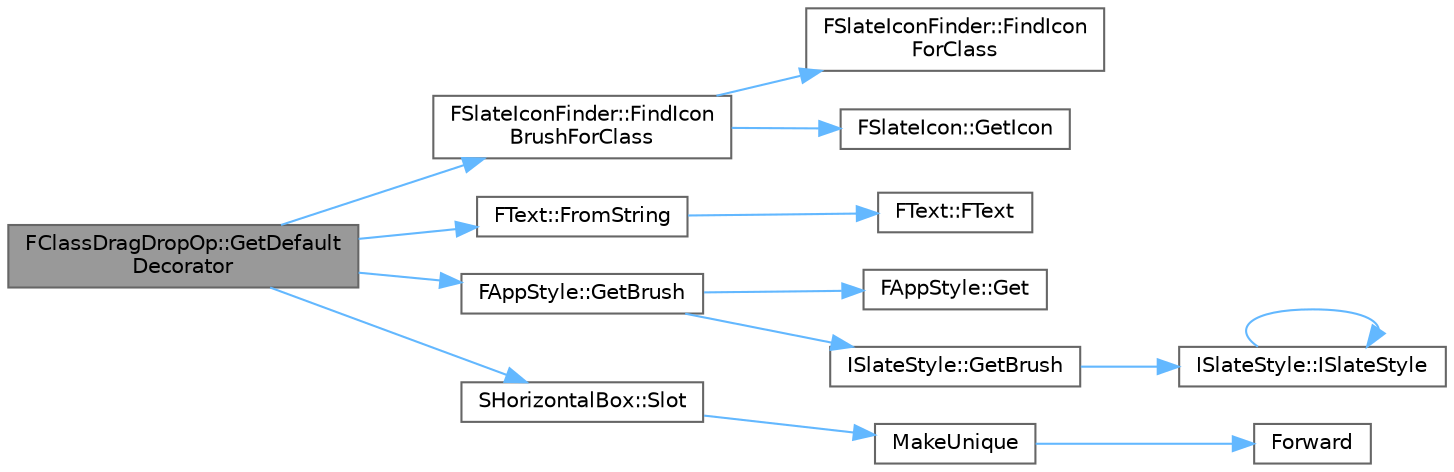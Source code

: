 digraph "FClassDragDropOp::GetDefaultDecorator"
{
 // INTERACTIVE_SVG=YES
 // LATEX_PDF_SIZE
  bgcolor="transparent";
  edge [fontname=Helvetica,fontsize=10,labelfontname=Helvetica,labelfontsize=10];
  node [fontname=Helvetica,fontsize=10,shape=box,height=0.2,width=0.4];
  rankdir="LR";
  Node1 [id="Node000001",label="FClassDragDropOp::GetDefault\lDecorator",height=0.2,width=0.4,color="gray40", fillcolor="grey60", style="filled", fontcolor="black",tooltip="The widget decorator to use."];
  Node1 -> Node2 [id="edge1_Node000001_Node000002",color="steelblue1",style="solid",tooltip=" "];
  Node2 [id="Node000002",label="FSlateIconFinder::FindIcon\lBrushForClass",height=0.2,width=0.4,color="grey40", fillcolor="white", style="filled",URL="$d6/d73/classFSlateIconFinder.html#a73388214f7cebefc05e4c2a1fad7ae4d",tooltip="Find a slate brush to use for the supplied struct's icon."];
  Node2 -> Node3 [id="edge2_Node000002_Node000003",color="steelblue1",style="solid",tooltip=" "];
  Node3 [id="Node000003",label="FSlateIconFinder::FindIcon\lForClass",height=0.2,width=0.4,color="grey40", fillcolor="white", style="filled",URL="$d6/d73/classFSlateIconFinder.html#a3f546bae06542bcc7bea9a38cafe2962",tooltip="Find the icon to use for the supplied struct."];
  Node2 -> Node4 [id="edge3_Node000002_Node000004",color="steelblue1",style="solid",tooltip=" "];
  Node4 [id="Node000004",label="FSlateIcon::GetIcon",height=0.2,width=0.4,color="grey40", fillcolor="white", style="filled",URL="$d0/de7/structFSlateIcon.html#acb8f53ab1f7c3738640450be9d1f3daf",tooltip="Gets the resolved icon."];
  Node1 -> Node5 [id="edge4_Node000001_Node000005",color="steelblue1",style="solid",tooltip=" "];
  Node5 [id="Node000005",label="FText::FromString",height=0.2,width=0.4,color="grey40", fillcolor="white", style="filled",URL="$d0/dcb/classFText.html#af6cbe7498fdc624e1e3188326c9be5a5",tooltip="Generate an FText representing the passed in string."];
  Node5 -> Node6 [id="edge5_Node000005_Node000006",color="steelblue1",style="solid",tooltip=" "];
  Node6 [id="Node000006",label="FText::FText",height=0.2,width=0.4,color="grey40", fillcolor="white", style="filled",URL="$d0/dcb/classFText.html#aed2543585ee29658b23f660d8108334c",tooltip=" "];
  Node1 -> Node7 [id="edge6_Node000001_Node000007",color="steelblue1",style="solid",tooltip=" "];
  Node7 [id="Node000007",label="FAppStyle::GetBrush",height=0.2,width=0.4,color="grey40", fillcolor="white", style="filled",URL="$d3/d1e/classFAppStyle.html#a430cb307e5e4c6b02e8178b52fbb0812",tooltip=" "];
  Node7 -> Node8 [id="edge7_Node000007_Node000008",color="steelblue1",style="solid",tooltip=" "];
  Node8 [id="Node000008",label="FAppStyle::Get",height=0.2,width=0.4,color="grey40", fillcolor="white", style="filled",URL="$d3/d1e/classFAppStyle.html#abf8a86ffff62afc3c225cf5553bf58ee",tooltip=" "];
  Node7 -> Node9 [id="edge8_Node000007_Node000009",color="steelblue1",style="solid",tooltip=" "];
  Node9 [id="Node000009",label="ISlateStyle::GetBrush",height=0.2,width=0.4,color="grey40", fillcolor="white", style="filled",URL="$dc/d4d/classISlateStyle.html#af5bafca294a29a5281255cf42a2212a9",tooltip=" "];
  Node9 -> Node10 [id="edge9_Node000009_Node000010",color="steelblue1",style="solid",tooltip=" "];
  Node10 [id="Node000010",label="ISlateStyle::ISlateStyle",height=0.2,width=0.4,color="grey40", fillcolor="white", style="filled",URL="$dc/d4d/classISlateStyle.html#a60e8d29a2d5a43d206da64e54b13f69f",tooltip=" "];
  Node10 -> Node10 [id="edge10_Node000010_Node000010",color="steelblue1",style="solid",tooltip=" "];
  Node1 -> Node11 [id="edge11_Node000001_Node000011",color="steelblue1",style="solid",tooltip=" "];
  Node11 [id="Node000011",label="SHorizontalBox::Slot",height=0.2,width=0.4,color="grey40", fillcolor="white", style="filled",URL="$d4/dc0/classSHorizontalBox.html#a4a82642c403b50090370584e252cd9b5",tooltip=" "];
  Node11 -> Node12 [id="edge12_Node000011_Node000012",color="steelblue1",style="solid",tooltip=" "];
  Node12 [id="Node000012",label="MakeUnique",height=0.2,width=0.4,color="grey40", fillcolor="white", style="filled",URL="$de/d1a/UniquePtr_8h.html#a9e3be2ab9b6efa8383f83df1c1a22239",tooltip="Allocates a new object of type T with the given arguments and returns it as a TUniquePtr."];
  Node12 -> Node13 [id="edge13_Node000012_Node000013",color="steelblue1",style="solid",tooltip=" "];
  Node13 [id="Node000013",label="Forward",height=0.2,width=0.4,color="grey40", fillcolor="white", style="filled",URL="$d4/d24/UnrealTemplate_8h.html#a68f280c1d561a8899a1e9e3ea8405d00",tooltip="Forward will cast a reference to an rvalue reference."];
}
